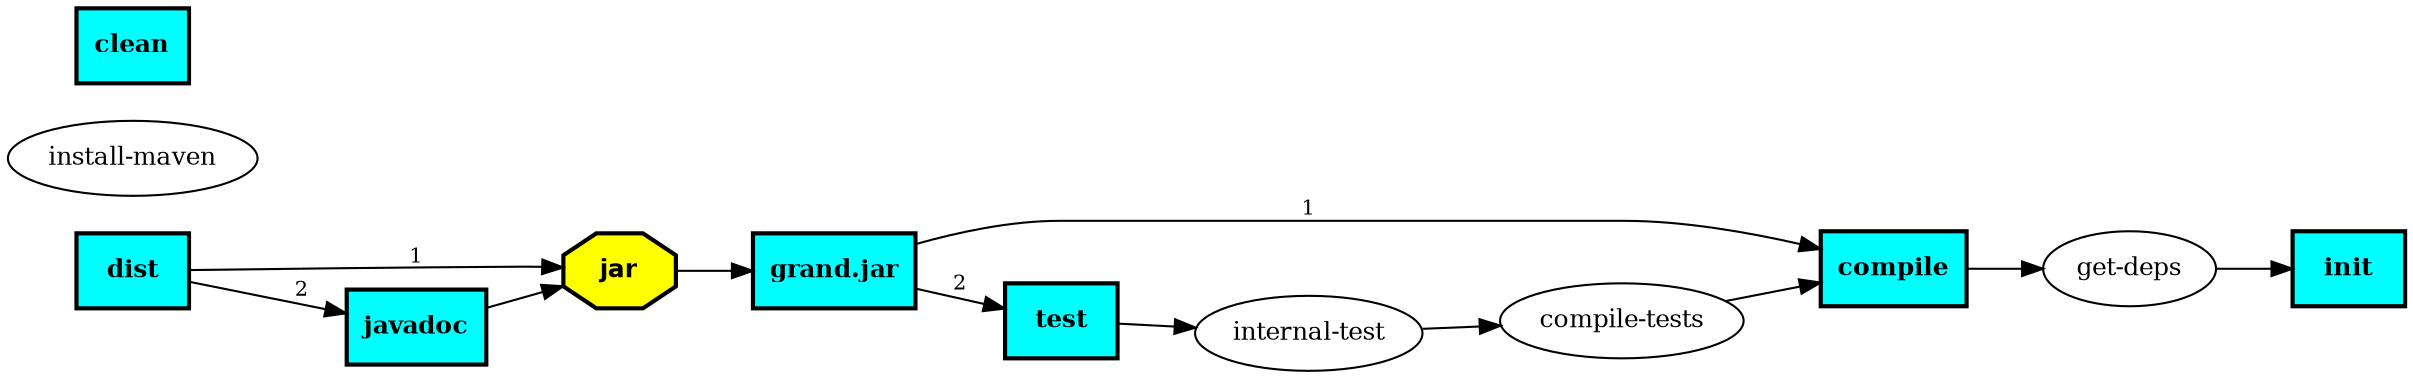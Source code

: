 digraph "Importer" {
graph [rankdir="LR"];
node [fontsize="12"];
edge [fontsize="10"];
"jar" [shape=octagon,fillcolor="yellow",style="filled,bold",fontname="Helvetica-Bold"];
"jar" -> "grand.jar";

"grand.jar" [shape=box,fillcolor="cyan",style="filled,bold",fontname="Times-Bold",comment="o Create the jar"];
"grand.jar" -> "compile" [label="1"];
"grand.jar" -> "test" [label="2"];

"install-maven"

"compile-tests"
"compile-tests" -> "compile";

"javadoc" [shape=box,fillcolor="cyan",style="filled,bold",fontname="Times-Bold",comment="o Generate javadoc"];
"javadoc" -> "jar";

"test" [shape=box,fillcolor="cyan",style="filled,bold",fontname="Times-Bold",comment="o Run the test cases"];
"test" -> "internal-test";

"clean" [shape=box,fillcolor="cyan",style="filled,bold",fontname="Times-Bold",comment="o Clean up the generated directories"];

"dist" [shape=box,fillcolor="cyan",style="filled,bold",fontname="Times-Bold",comment="o Create a distribution"];
"dist" -> "jar" [label="1"];
"dist" -> "javadoc" [label="2"];

"get-deps"
"get-deps" -> "init";

"internal-test"
"internal-test" -> "compile-tests";

"init" [shape=box,fillcolor="cyan",style="filled,bold",fontname="Times-Bold",comment="o Initializes some properties"];

"compile" [shape=box,fillcolor="cyan",style="filled,bold",fontname="Times-Bold",comment="o Compile the code"];
"compile" -> "get-deps";

}

